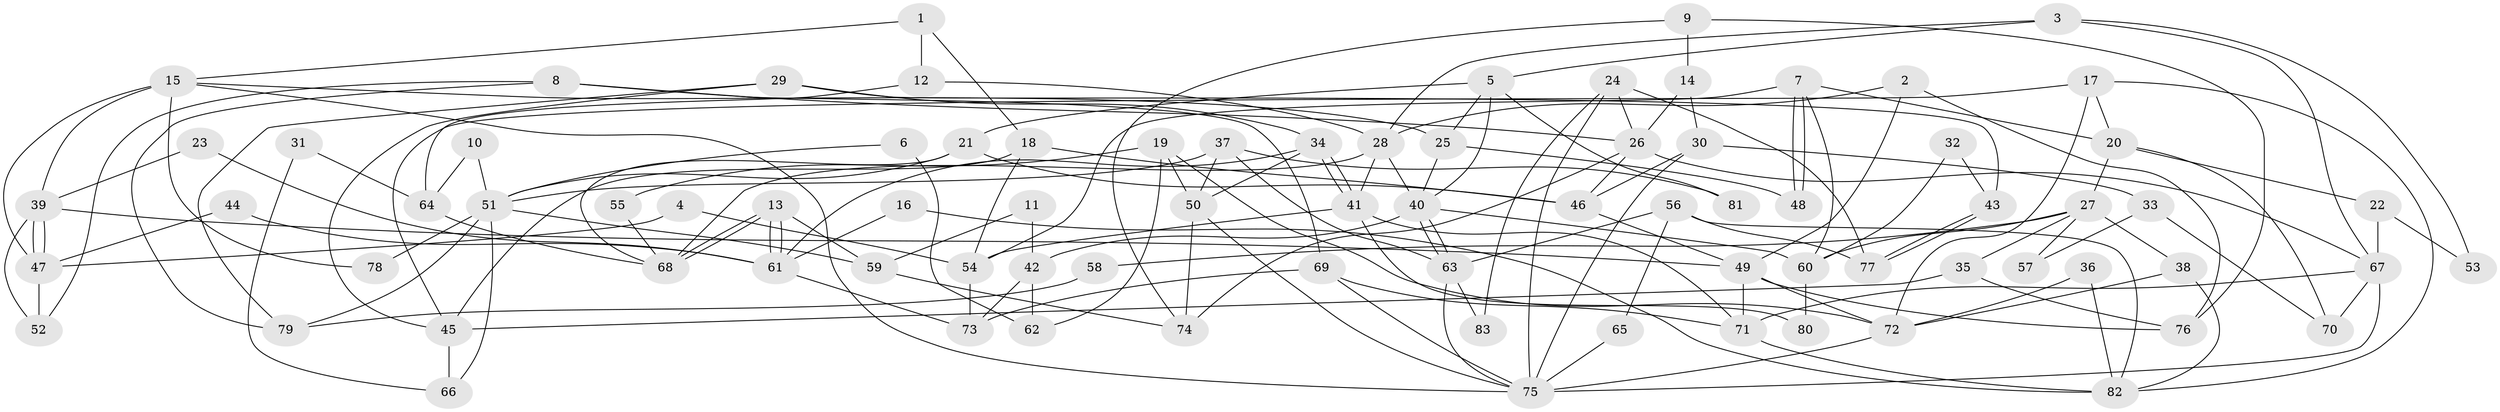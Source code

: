 // Generated by graph-tools (version 1.1) at 2025/50/03/09/25 03:50:06]
// undirected, 83 vertices, 166 edges
graph export_dot {
graph [start="1"]
  node [color=gray90,style=filled];
  1;
  2;
  3;
  4;
  5;
  6;
  7;
  8;
  9;
  10;
  11;
  12;
  13;
  14;
  15;
  16;
  17;
  18;
  19;
  20;
  21;
  22;
  23;
  24;
  25;
  26;
  27;
  28;
  29;
  30;
  31;
  32;
  33;
  34;
  35;
  36;
  37;
  38;
  39;
  40;
  41;
  42;
  43;
  44;
  45;
  46;
  47;
  48;
  49;
  50;
  51;
  52;
  53;
  54;
  55;
  56;
  57;
  58;
  59;
  60;
  61;
  62;
  63;
  64;
  65;
  66;
  67;
  68;
  69;
  70;
  71;
  72;
  73;
  74;
  75;
  76;
  77;
  78;
  79;
  80;
  81;
  82;
  83;
  1 -- 18;
  1 -- 15;
  1 -- 12;
  2 -- 28;
  2 -- 49;
  2 -- 76;
  3 -- 5;
  3 -- 67;
  3 -- 28;
  3 -- 53;
  4 -- 54;
  4 -- 47;
  5 -- 25;
  5 -- 40;
  5 -- 21;
  5 -- 81;
  6 -- 51;
  6 -- 62;
  7 -- 54;
  7 -- 48;
  7 -- 48;
  7 -- 20;
  7 -- 60;
  8 -- 79;
  8 -- 69;
  8 -- 26;
  8 -- 52;
  9 -- 76;
  9 -- 14;
  9 -- 74;
  10 -- 64;
  10 -- 51;
  11 -- 59;
  11 -- 42;
  12 -- 28;
  12 -- 64;
  13 -- 68;
  13 -- 68;
  13 -- 61;
  13 -- 61;
  13 -- 59;
  14 -- 26;
  14 -- 30;
  15 -- 39;
  15 -- 47;
  15 -- 25;
  15 -- 75;
  15 -- 78;
  16 -- 82;
  16 -- 61;
  17 -- 72;
  17 -- 82;
  17 -- 20;
  17 -- 45;
  18 -- 46;
  18 -- 45;
  18 -- 54;
  19 -- 50;
  19 -- 72;
  19 -- 55;
  19 -- 62;
  20 -- 22;
  20 -- 27;
  20 -- 70;
  21 -- 68;
  21 -- 46;
  21 -- 51;
  22 -- 67;
  22 -- 53;
  23 -- 39;
  23 -- 61;
  24 -- 26;
  24 -- 75;
  24 -- 77;
  24 -- 83;
  25 -- 40;
  25 -- 48;
  26 -- 74;
  26 -- 46;
  26 -- 67;
  27 -- 38;
  27 -- 35;
  27 -- 57;
  27 -- 58;
  27 -- 60;
  28 -- 40;
  28 -- 41;
  28 -- 68;
  29 -- 34;
  29 -- 45;
  29 -- 43;
  29 -- 79;
  30 -- 75;
  30 -- 46;
  30 -- 33;
  31 -- 66;
  31 -- 64;
  32 -- 60;
  32 -- 43;
  33 -- 70;
  33 -- 57;
  34 -- 61;
  34 -- 41;
  34 -- 41;
  34 -- 50;
  35 -- 76;
  35 -- 45;
  36 -- 72;
  36 -- 82;
  37 -- 63;
  37 -- 50;
  37 -- 51;
  37 -- 81;
  38 -- 82;
  38 -- 72;
  39 -- 47;
  39 -- 47;
  39 -- 49;
  39 -- 52;
  40 -- 63;
  40 -- 63;
  40 -- 60;
  40 -- 42;
  41 -- 54;
  41 -- 71;
  41 -- 80;
  42 -- 73;
  42 -- 62;
  43 -- 77;
  43 -- 77;
  44 -- 61;
  44 -- 47;
  45 -- 66;
  46 -- 49;
  47 -- 52;
  49 -- 71;
  49 -- 72;
  49 -- 76;
  50 -- 74;
  50 -- 75;
  51 -- 59;
  51 -- 66;
  51 -- 78;
  51 -- 79;
  54 -- 73;
  55 -- 68;
  56 -- 63;
  56 -- 77;
  56 -- 65;
  56 -- 82;
  58 -- 79;
  59 -- 74;
  60 -- 80;
  61 -- 73;
  63 -- 75;
  63 -- 83;
  64 -- 68;
  65 -- 75;
  67 -- 75;
  67 -- 70;
  67 -- 71;
  69 -- 71;
  69 -- 75;
  69 -- 73;
  71 -- 82;
  72 -- 75;
}
